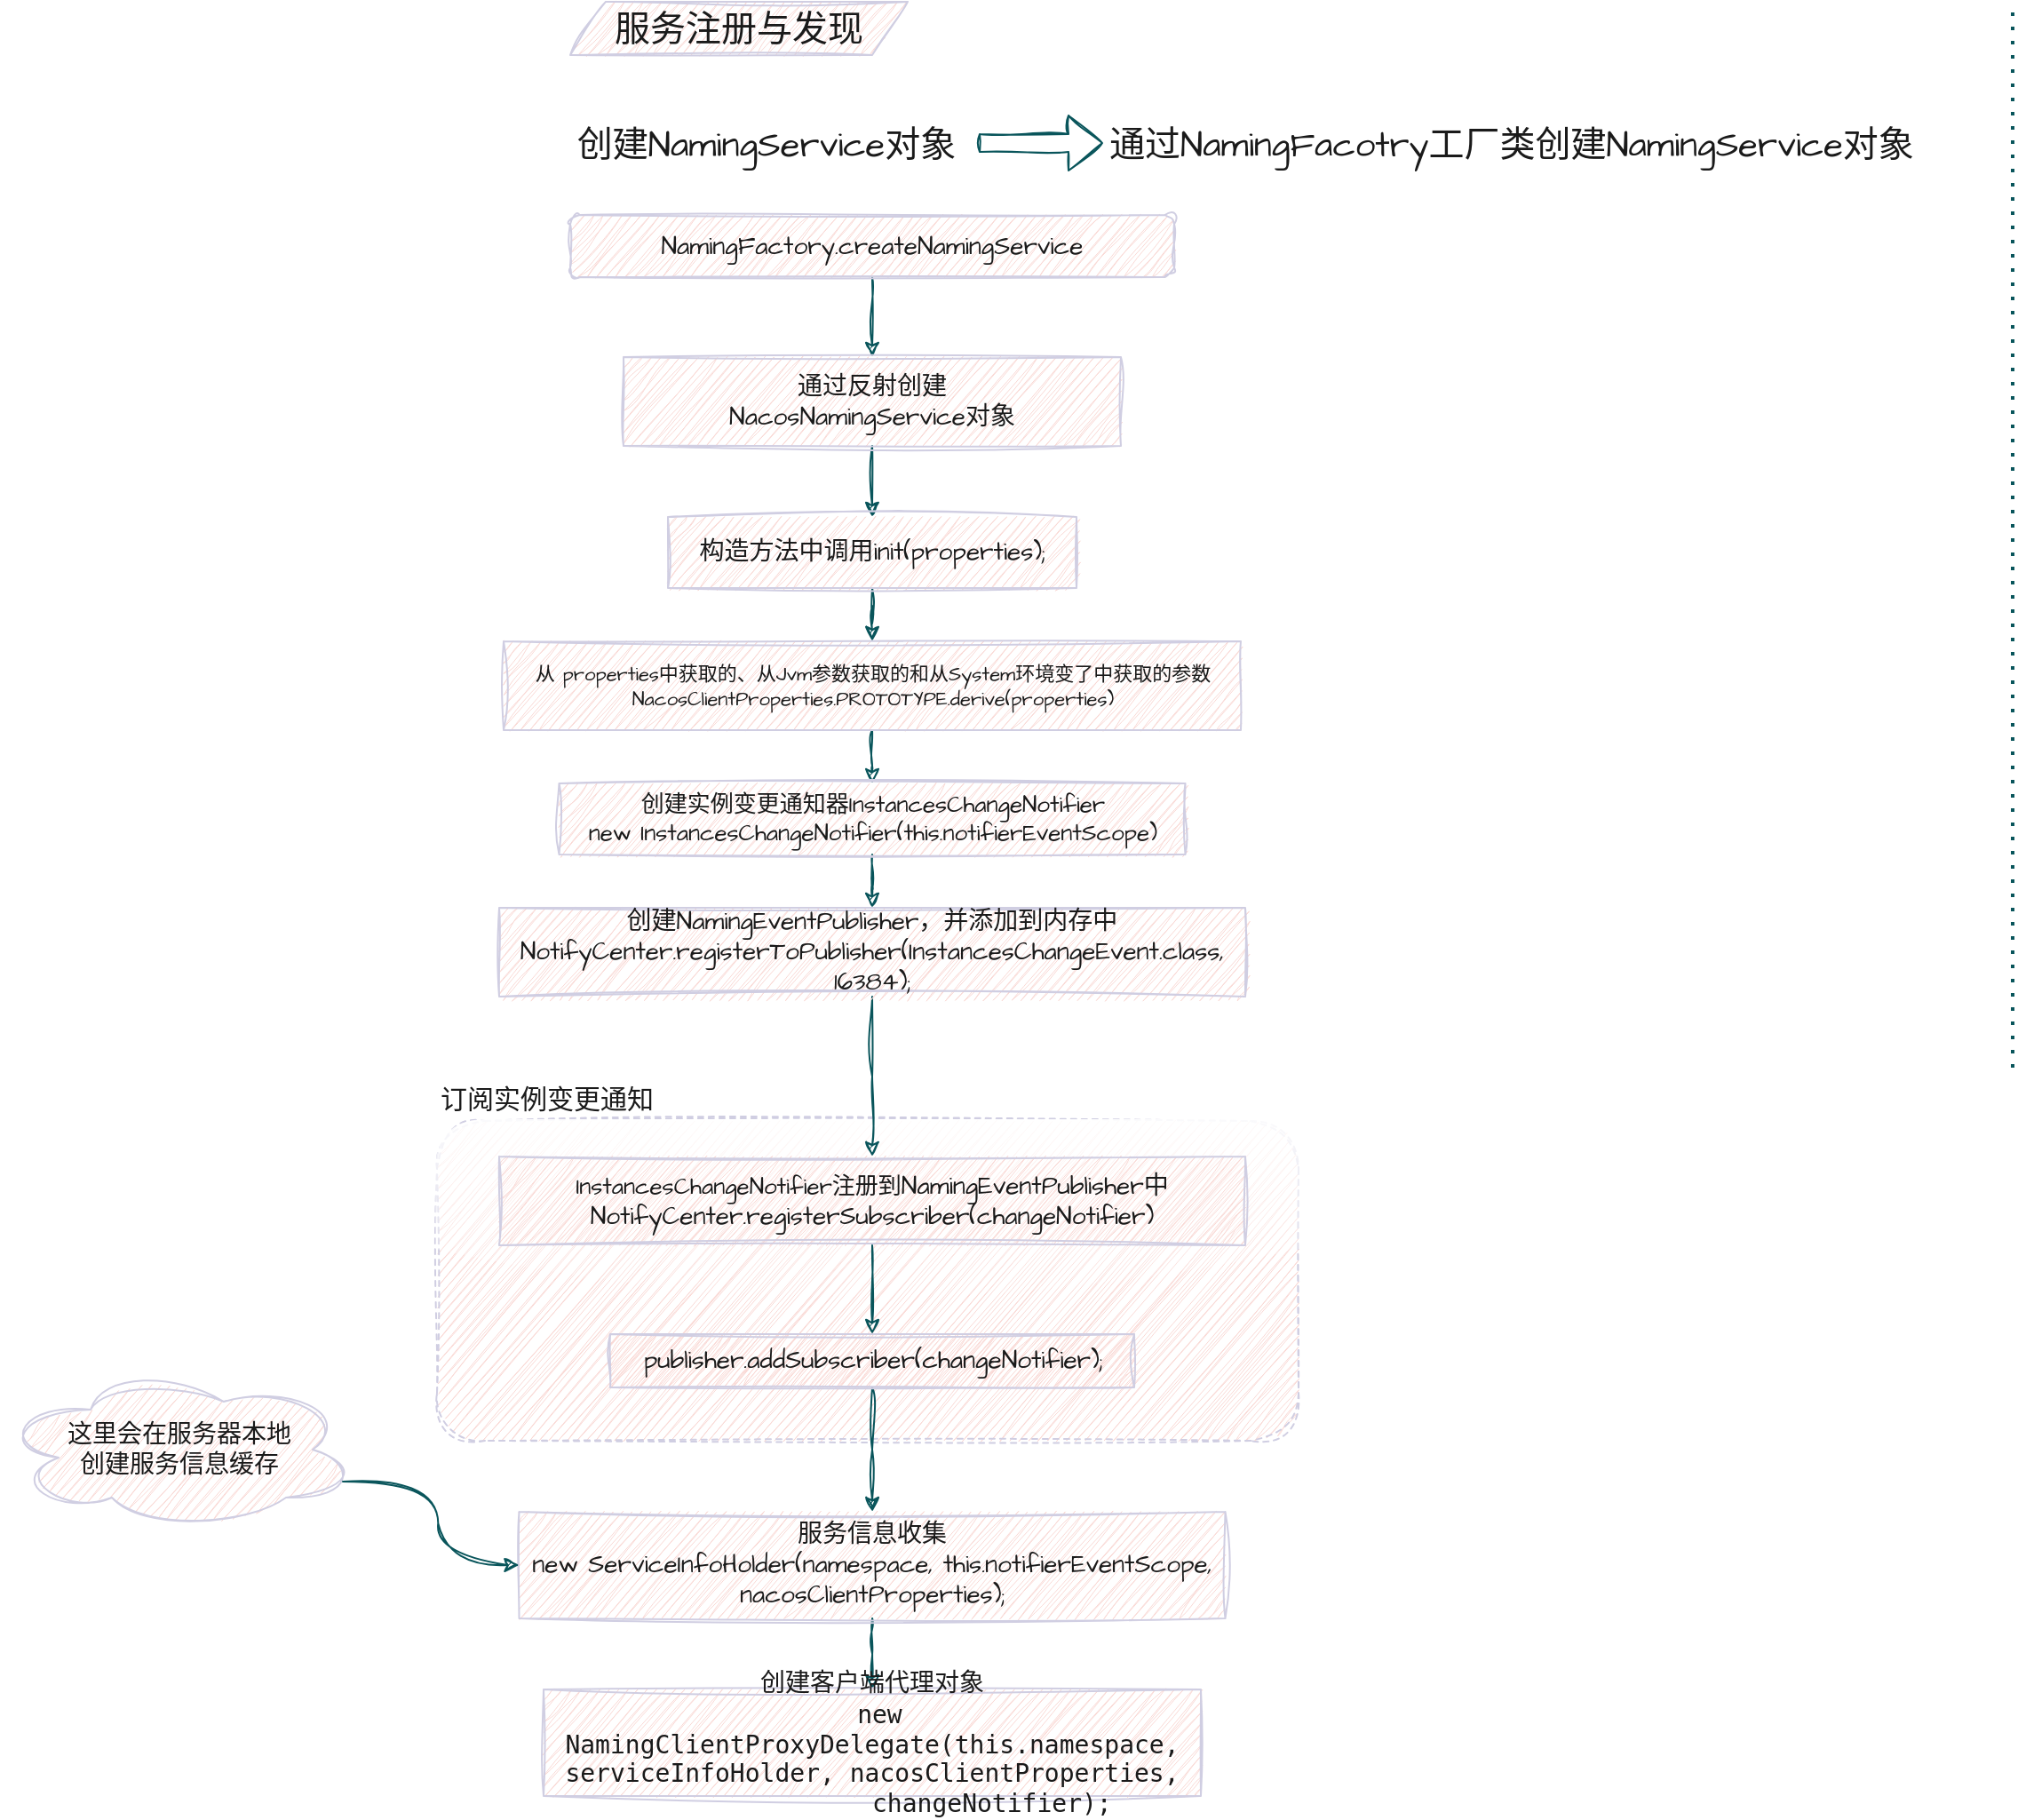 <mxfile version="22.0.4" type="github">
  <diagram name="第 1 页" id="CJJhauZ1sSAFdNGBMgmO">
    <mxGraphModel dx="3740" dy="1835" grid="1" gridSize="10" guides="1" tooltips="1" connect="1" arrows="1" fold="1" page="1" pageScale="1" pageWidth="827" pageHeight="1169" math="0" shadow="0">
      <root>
        <mxCell id="0" />
        <mxCell id="1" parent="0" />
        <mxCell id="zcyaIf9toeNR7-TaGVq1-33" value="订阅实例变更通知" style="rounded=1;whiteSpace=wrap;html=1;sketch=1;hachureGap=4;jiggle=2;curveFitting=1;fontFamily=Architects Daughter;fontSource=https%3A%2F%2Ffonts.googleapis.com%2Fcss%3Ffamily%3DArchitects%2BDaughter;fontSize=15;dashed=1;align=left;glass=1;labelBackgroundColor=none;fillColor=#FAD9D5;strokeColor=#D0CEE2;fontColor=#1A1A1A;fillStyle=auto;labelPosition=center;verticalLabelPosition=top;verticalAlign=bottom;" vertex="1" parent="1">
          <mxGeometry x="-1715" y="-520" width="485" height="180" as="geometry" />
        </mxCell>
        <mxCell id="zcyaIf9toeNR7-TaGVq1-6" value="创建NamingService对象" style="text;html=1;align=center;verticalAlign=middle;resizable=0;points=[];autosize=1;strokeColor=none;fillColor=none;fontSize=20;fontFamily=Architects Daughter;labelBackgroundColor=none;fontColor=#1A1A1A;" vertex="1" parent="1">
          <mxGeometry x="-1650" y="-1090" width="240" height="40" as="geometry" />
        </mxCell>
        <mxCell id="zcyaIf9toeNR7-TaGVq1-8" value="服务注册与发现" style="shape=parallelogram;perimeter=parallelogramPerimeter;whiteSpace=wrap;html=1;fixedSize=1;sketch=1;hachureGap=4;jiggle=2;curveFitting=1;fontFamily=Architects Daughter;fontSource=https%3A%2F%2Ffonts.googleapis.com%2Fcss%3Ffamily%3DArchitects%2BDaughter;fontSize=20;fillColor=#FAD9D5;strokeColor=#D0CEE2;labelBackgroundColor=none;fontColor=#1A1A1A;" vertex="1" parent="1">
          <mxGeometry x="-1640" y="-1150" width="190" height="30" as="geometry" />
        </mxCell>
        <mxCell id="zcyaIf9toeNR7-TaGVq1-17" style="edgeStyle=orthogonalEdgeStyle;rounded=0;sketch=1;hachureGap=4;jiggle=2;curveFitting=1;orthogonalLoop=1;jettySize=auto;html=1;exitX=0.5;exitY=1;exitDx=0;exitDy=0;entryX=0.5;entryY=0;entryDx=0;entryDy=0;fontFamily=Architects Daughter;fontSource=https%3A%2F%2Ffonts.googleapis.com%2Fcss%3Ffamily%3DArchitects%2BDaughter;fontSize=14;labelBackgroundColor=none;strokeColor=#09555B;fontColor=default;" edge="1" parent="1" source="zcyaIf9toeNR7-TaGVq1-10" target="zcyaIf9toeNR7-TaGVq1-15">
          <mxGeometry relative="1" as="geometry" />
        </mxCell>
        <mxCell id="zcyaIf9toeNR7-TaGVq1-10" value="NamingFactory.createNamingService" style="rounded=1;whiteSpace=wrap;html=1;sketch=1;hachureGap=4;jiggle=2;curveFitting=1;fontFamily=Architects Daughter;fontSource=https%3A%2F%2Ffonts.googleapis.com%2Fcss%3Ffamily%3DArchitects%2BDaughter;fontSize=14;labelBackgroundColor=none;fillColor=#FAD9D5;strokeColor=#D0CEE2;fontColor=#1A1A1A;" vertex="1" parent="1">
          <mxGeometry x="-1640" y="-1030" width="340" height="35" as="geometry" />
        </mxCell>
        <mxCell id="zcyaIf9toeNR7-TaGVq1-11" value="通过NamingFacotry工厂类创建NamingService对象" style="text;html=1;strokeColor=none;fillColor=none;align=center;verticalAlign=middle;whiteSpace=wrap;rounded=0;fontSize=20;fontFamily=Architects Daughter;labelBackgroundColor=none;fontColor=#1A1A1A;" vertex="1" parent="1">
          <mxGeometry x="-1340" y="-1092.5" width="460" height="45" as="geometry" />
        </mxCell>
        <mxCell id="zcyaIf9toeNR7-TaGVq1-12" value="" style="shape=flexArrow;endArrow=classic;html=1;rounded=0;sketch=1;hachureGap=4;jiggle=2;curveFitting=1;fontFamily=Architects Daughter;fontSource=https%3A%2F%2Ffonts.googleapis.com%2Fcss%3Ffamily%3DArchitects%2BDaughter;fontSize=16;labelBackgroundColor=none;strokeColor=#09555B;fontColor=default;" edge="1" parent="1">
          <mxGeometry width="50" height="50" relative="1" as="geometry">
            <mxPoint x="-1410" y="-1070.5" as="sourcePoint" />
            <mxPoint x="-1340" y="-1070.5" as="targetPoint" />
          </mxGeometry>
        </mxCell>
        <mxCell id="zcyaIf9toeNR7-TaGVq1-18" style="edgeStyle=orthogonalEdgeStyle;rounded=0;sketch=1;hachureGap=4;jiggle=2;curveFitting=1;orthogonalLoop=1;jettySize=auto;html=1;exitX=0.5;exitY=1;exitDx=0;exitDy=0;fontFamily=Architects Daughter;fontSource=https%3A%2F%2Ffonts.googleapis.com%2Fcss%3Ffamily%3DArchitects%2BDaughter;fontSize=14;labelBackgroundColor=none;strokeColor=#09555B;fontColor=default;" edge="1" parent="1" source="zcyaIf9toeNR7-TaGVq1-15" target="zcyaIf9toeNR7-TaGVq1-19">
          <mxGeometry relative="1" as="geometry">
            <mxPoint x="-1470" y="-860" as="targetPoint" />
          </mxGeometry>
        </mxCell>
        <mxCell id="zcyaIf9toeNR7-TaGVq1-15" value="通过反射创建&lt;br style=&quot;font-size: 14px;&quot;&gt;NacosNamingService对象" style="rounded=0;whiteSpace=wrap;html=1;sketch=1;hachureGap=4;jiggle=2;curveFitting=1;fontFamily=Architects Daughter;fontSource=https%3A%2F%2Ffonts.googleapis.com%2Fcss%3Ffamily%3DArchitects%2BDaughter;fontSize=14;labelBackgroundColor=none;fillColor=#FAD9D5;strokeColor=#D0CEE2;fontColor=#1A1A1A;" vertex="1" parent="1">
          <mxGeometry x="-1610" y="-950" width="280" height="50" as="geometry" />
        </mxCell>
        <mxCell id="zcyaIf9toeNR7-TaGVq1-21" style="edgeStyle=orthogonalEdgeStyle;rounded=0;sketch=1;hachureGap=4;jiggle=2;curveFitting=1;orthogonalLoop=1;jettySize=auto;html=1;exitX=0.5;exitY=1;exitDx=0;exitDy=0;fontFamily=Architects Daughter;fontSource=https%3A%2F%2Ffonts.googleapis.com%2Fcss%3Ffamily%3DArchitects%2BDaughter;fontSize=16;labelBackgroundColor=none;strokeColor=#09555B;fontColor=default;" edge="1" parent="1" source="zcyaIf9toeNR7-TaGVq1-19" target="zcyaIf9toeNR7-TaGVq1-22">
          <mxGeometry relative="1" as="geometry">
            <mxPoint x="-1470" y="-780" as="targetPoint" />
          </mxGeometry>
        </mxCell>
        <mxCell id="zcyaIf9toeNR7-TaGVq1-19" value="构造方法中调用init(properties);" style="rounded=0;whiteSpace=wrap;html=1;sketch=1;hachureGap=4;jiggle=2;curveFitting=1;fontFamily=Architects Daughter;fontSource=https%3A%2F%2Ffonts.googleapis.com%2Fcss%3Ffamily%3DArchitects%2BDaughter;fontSize=14;labelBackgroundColor=none;fillColor=#FAD9D5;strokeColor=#D0CEE2;fontColor=#1A1A1A;" vertex="1" parent="1">
          <mxGeometry x="-1585" y="-860" width="230" height="40" as="geometry" />
        </mxCell>
        <mxCell id="zcyaIf9toeNR7-TaGVq1-23" style="edgeStyle=orthogonalEdgeStyle;rounded=0;sketch=1;hachureGap=4;jiggle=2;curveFitting=1;orthogonalLoop=1;jettySize=auto;html=1;exitX=0.5;exitY=1;exitDx=0;exitDy=0;fontFamily=Architects Daughter;fontSource=https%3A%2F%2Ffonts.googleapis.com%2Fcss%3Ffamily%3DArchitects%2BDaughter;fontSize=16;labelBackgroundColor=none;strokeColor=#09555B;fontColor=default;" edge="1" parent="1" source="zcyaIf9toeNR7-TaGVq1-22" target="zcyaIf9toeNR7-TaGVq1-24">
          <mxGeometry relative="1" as="geometry">
            <mxPoint x="-1470" y="-710" as="targetPoint" />
          </mxGeometry>
        </mxCell>
        <mxCell id="zcyaIf9toeNR7-TaGVq1-22" value="&lt;font style=&quot;font-size: 11px;&quot;&gt;从 properties中获取的、从Jvm参数获取的和从System环境变了中获取的参数NacosClientProperties.PROTOTYPE.derive(properties)&lt;/font&gt;" style="rounded=0;whiteSpace=wrap;html=1;sketch=1;hachureGap=4;jiggle=2;curveFitting=1;fontFamily=Architects Daughter;fontSource=https%3A%2F%2Ffonts.googleapis.com%2Fcss%3Ffamily%3DArchitects%2BDaughter;fontSize=11;labelBackgroundColor=none;fillColor=#FAD9D5;strokeColor=#D0CEE2;fontColor=#1A1A1A;" vertex="1" parent="1">
          <mxGeometry x="-1677.5" y="-790" width="415" height="50" as="geometry" />
        </mxCell>
        <mxCell id="zcyaIf9toeNR7-TaGVq1-26" style="edgeStyle=orthogonalEdgeStyle;rounded=0;sketch=1;hachureGap=4;jiggle=2;curveFitting=1;orthogonalLoop=1;jettySize=auto;html=1;exitX=0.5;exitY=1;exitDx=0;exitDy=0;fontFamily=Architects Daughter;fontSource=https%3A%2F%2Ffonts.googleapis.com%2Fcss%3Ffamily%3DArchitects%2BDaughter;fontSize=16;labelBackgroundColor=none;strokeColor=#09555B;fontColor=default;" edge="1" parent="1" source="zcyaIf9toeNR7-TaGVq1-24" target="zcyaIf9toeNR7-TaGVq1-29">
          <mxGeometry relative="1" as="geometry">
            <mxPoint x="-1470" y="-640" as="targetPoint" />
          </mxGeometry>
        </mxCell>
        <mxCell id="zcyaIf9toeNR7-TaGVq1-24" value="创建实例变更通知器InstancesChangeNotifier&lt;br&gt;new InstancesChangeNotifier(this.notifierEventScope)" style="rounded=0;whiteSpace=wrap;html=1;sketch=1;hachureGap=4;jiggle=2;curveFitting=1;fontFamily=Architects Daughter;fontSource=https%3A%2F%2Ffonts.googleapis.com%2Fcss%3Ffamily%3DArchitects%2BDaughter;fontSize=13;labelBackgroundColor=none;fillColor=#FAD9D5;strokeColor=#D0CEE2;fontColor=#1A1A1A;" vertex="1" parent="1">
          <mxGeometry x="-1646.25" y="-710" width="352.5" height="40" as="geometry" />
        </mxCell>
        <mxCell id="zcyaIf9toeNR7-TaGVq1-25" value="" style="endArrow=none;dashed=1;html=1;dashPattern=1 3;strokeWidth=2;rounded=0;hachureGap=4;fontFamily=Architects Daughter;fontSource=https%3A%2F%2Ffonts.googleapis.com%2Fcss%3Ffamily%3DArchitects%2BDaughter;fontSize=16;shadow=0;labelBackgroundColor=none;strokeColor=#09555B;fontColor=default;" edge="1" parent="1">
          <mxGeometry width="50" height="50" relative="1" as="geometry">
            <mxPoint x="-828" y="-550" as="sourcePoint" />
            <mxPoint x="-828" y="-1150" as="targetPoint" />
          </mxGeometry>
        </mxCell>
        <mxCell id="zcyaIf9toeNR7-TaGVq1-32" value="" style="edgeStyle=orthogonalEdgeStyle;rounded=0;sketch=1;hachureGap=4;jiggle=2;curveFitting=1;orthogonalLoop=1;jettySize=auto;html=1;fontFamily=Architects Daughter;fontSource=https%3A%2F%2Ffonts.googleapis.com%2Fcss%3Ffamily%3DArchitects%2BDaughter;fontSize=16;labelBackgroundColor=none;strokeColor=#09555B;fontColor=default;" edge="1" parent="1" source="zcyaIf9toeNR7-TaGVq1-29">
          <mxGeometry relative="1" as="geometry">
            <mxPoint x="-1470" y="-500" as="targetPoint" />
          </mxGeometry>
        </mxCell>
        <mxCell id="zcyaIf9toeNR7-TaGVq1-29" value="创建NamingEventPublisher，并添加到内存中NotifyCenter.registerToPublisher(InstancesChangeEvent.class, 16384);" style="rounded=0;whiteSpace=wrap;html=1;sketch=1;hachureGap=4;jiggle=2;curveFitting=1;fontFamily=Architects Daughter;fontSource=https%3A%2F%2Ffonts.googleapis.com%2Fcss%3Ffamily%3DArchitects%2BDaughter;fontSize=14;labelBackgroundColor=none;fillColor=#FAD9D5;strokeColor=#D0CEE2;fontColor=#1A1A1A;" vertex="1" parent="1">
          <mxGeometry x="-1680" y="-640" width="420" height="50" as="geometry" />
        </mxCell>
        <mxCell id="zcyaIf9toeNR7-TaGVq1-35" value="" style="edgeStyle=orthogonalEdgeStyle;rounded=0;sketch=1;hachureGap=4;jiggle=2;curveFitting=1;orthogonalLoop=1;jettySize=auto;html=1;fontFamily=Architects Daughter;fontSource=https%3A%2F%2Ffonts.googleapis.com%2Fcss%3Ffamily%3DArchitects%2BDaughter;fontSize=16;labelBackgroundColor=none;strokeColor=#09555B;fontColor=default;" edge="1" parent="1" source="zcyaIf9toeNR7-TaGVq1-31" target="zcyaIf9toeNR7-TaGVq1-34">
          <mxGeometry relative="1" as="geometry" />
        </mxCell>
        <mxCell id="zcyaIf9toeNR7-TaGVq1-31" value="&lt;span style=&quot;font-size: 13px;&quot;&gt;InstancesChangeNotifier注册到&lt;/span&gt;NamingEventPublisher中NotifyCenter.registerSubscriber(changeNotifier)" style="rounded=0;whiteSpace=wrap;html=1;sketch=1;hachureGap=4;jiggle=2;curveFitting=1;fontFamily=Architects Daughter;fontSource=https%3A%2F%2Ffonts.googleapis.com%2Fcss%3Ffamily%3DArchitects%2BDaughter;fontSize=14;labelBackgroundColor=none;fillColor=#FAD9D5;strokeColor=#D0CEE2;fontColor=#1A1A1A;" vertex="1" parent="1">
          <mxGeometry x="-1680" y="-500" width="420" height="50" as="geometry" />
        </mxCell>
        <mxCell id="zcyaIf9toeNR7-TaGVq1-38" value="" style="edgeStyle=orthogonalEdgeStyle;rounded=0;sketch=1;hachureGap=4;jiggle=2;curveFitting=1;orthogonalLoop=1;jettySize=auto;html=1;strokeColor=#09555B;fontFamily=Architects Daughter;fontSource=https%3A%2F%2Ffonts.googleapis.com%2Fcss%3Ffamily%3DArchitects%2BDaughter;fontSize=16;fontColor=#1A1A1A;" edge="1" parent="1" source="zcyaIf9toeNR7-TaGVq1-34" target="zcyaIf9toeNR7-TaGVq1-37">
          <mxGeometry relative="1" as="geometry" />
        </mxCell>
        <mxCell id="zcyaIf9toeNR7-TaGVq1-34" value="publisher.addSubscriber(changeNotifier);" style="rounded=0;whiteSpace=wrap;html=1;sketch=1;hachureGap=4;jiggle=2;curveFitting=1;fontFamily=Architects Daughter;fontSource=https%3A%2F%2Ffonts.googleapis.com%2Fcss%3Ffamily%3DArchitects%2BDaughter;fontSize=14;labelBackgroundColor=none;fillColor=#FAD9D5;strokeColor=#D0CEE2;fontColor=#1A1A1A;" vertex="1" parent="1">
          <mxGeometry x="-1617.5" y="-400" width="295" height="30" as="geometry" />
        </mxCell>
        <mxCell id="zcyaIf9toeNR7-TaGVq1-42" value="" style="edgeStyle=orthogonalEdgeStyle;rounded=0;sketch=1;hachureGap=4;jiggle=2;curveFitting=1;orthogonalLoop=1;jettySize=auto;html=1;strokeColor=#09555B;fontFamily=Architects Daughter;fontSource=https%3A%2F%2Ffonts.googleapis.com%2Fcss%3Ffamily%3DArchitects%2BDaughter;fontSize=16;fontColor=#1A1A1A;" edge="1" parent="1" source="zcyaIf9toeNR7-TaGVq1-37" target="zcyaIf9toeNR7-TaGVq1-41">
          <mxGeometry relative="1" as="geometry" />
        </mxCell>
        <mxCell id="zcyaIf9toeNR7-TaGVq1-37" value="服务信息收集&lt;br&gt;new ServiceInfoHolder(namespace, this.notifierEventScope, nacosClientProperties);" style="rounded=0;whiteSpace=wrap;html=1;sketch=1;hachureGap=4;jiggle=2;curveFitting=1;fontFamily=Architects Daughter;fontSource=https%3A%2F%2Ffonts.googleapis.com%2Fcss%3Ffamily%3DArchitects%2BDaughter;fontSize=14;labelBackgroundColor=none;fillColor=#FAD9D5;strokeColor=#D0CEE2;fontColor=#1A1A1A;" vertex="1" parent="1">
          <mxGeometry x="-1668.75" y="-300" width="397.5" height="60" as="geometry" />
        </mxCell>
        <mxCell id="zcyaIf9toeNR7-TaGVq1-39" value="这里会在服务器本地&lt;br&gt;创建服务信息缓存" style="ellipse;shape=cloud;whiteSpace=wrap;html=1;sketch=1;hachureGap=4;jiggle=2;curveFitting=1;strokeColor=#D0CEE2;fontFamily=Architects Daughter;fontSource=https%3A%2F%2Ffonts.googleapis.com%2Fcss%3Ffamily%3DArchitects%2BDaughter;fontSize=14;fontColor=#1A1A1A;fillColor=#FAD9D5;" vertex="1" parent="1">
          <mxGeometry x="-1960" y="-380" width="200" height="90" as="geometry" />
        </mxCell>
        <mxCell id="zcyaIf9toeNR7-TaGVq1-40" value="" style="endArrow=classic;html=1;sketch=1;hachureGap=4;jiggle=2;curveFitting=1;strokeColor=#09555B;fontFamily=Architects Daughter;fontSource=https%3A%2F%2Ffonts.googleapis.com%2Fcss%3Ffamily%3DArchitects%2BDaughter;fontSize=16;fontColor=#1A1A1A;entryX=0;entryY=0.5;entryDx=0;entryDy=0;exitX=0.96;exitY=0.7;exitDx=0;exitDy=0;exitPerimeter=0;curved=1;edgeStyle=orthogonalEdgeStyle;" edge="1" parent="1" source="zcyaIf9toeNR7-TaGVq1-39" target="zcyaIf9toeNR7-TaGVq1-37">
          <mxGeometry width="50" height="50" relative="1" as="geometry">
            <mxPoint x="-1820" y="-330" as="sourcePoint" />
            <mxPoint x="-1780" y="-380" as="targetPoint" />
          </mxGeometry>
        </mxCell>
        <mxCell id="zcyaIf9toeNR7-TaGVq1-41" value="&lt;font face=&quot;宋体, monospace&quot; style=&quot;font-size: 14px;&quot;&gt;创建客户端代理对象&lt;br style=&quot;font-size: 14px;&quot;&gt;&lt;div style=&quot;font-size: 14px;&quot;&gt;&amp;nbsp;new NamingClientProxyDelegate(this.namespace, serviceInfoHolder, nacosClientProperties,&lt;/div&gt;&lt;div style=&quot;font-size: 14px;&quot;&gt;&lt;span style=&quot;font-size: 14px;&quot;&gt;&amp;nbsp; &amp;nbsp; &amp;nbsp; &amp;nbsp; &amp;nbsp; &amp;nbsp; &amp;nbsp; &amp;nbsp; changeNotifier);&lt;/span&gt;&lt;/div&gt;&lt;/font&gt;" style="rounded=0;whiteSpace=wrap;html=1;sketch=1;hachureGap=4;jiggle=2;curveFitting=1;fontFamily=Architects Daughter;fontSource=https%3A%2F%2Ffonts.googleapis.com%2Fcss%3Ffamily%3DArchitects%2BDaughter;fontSize=14;labelBackgroundColor=none;fillColor=#FAD9D5;strokeColor=#D0CEE2;fontColor=#1A1A1A;" vertex="1" parent="1">
          <mxGeometry x="-1655" y="-200" width="370" height="60" as="geometry" />
        </mxCell>
      </root>
    </mxGraphModel>
  </diagram>
</mxfile>
